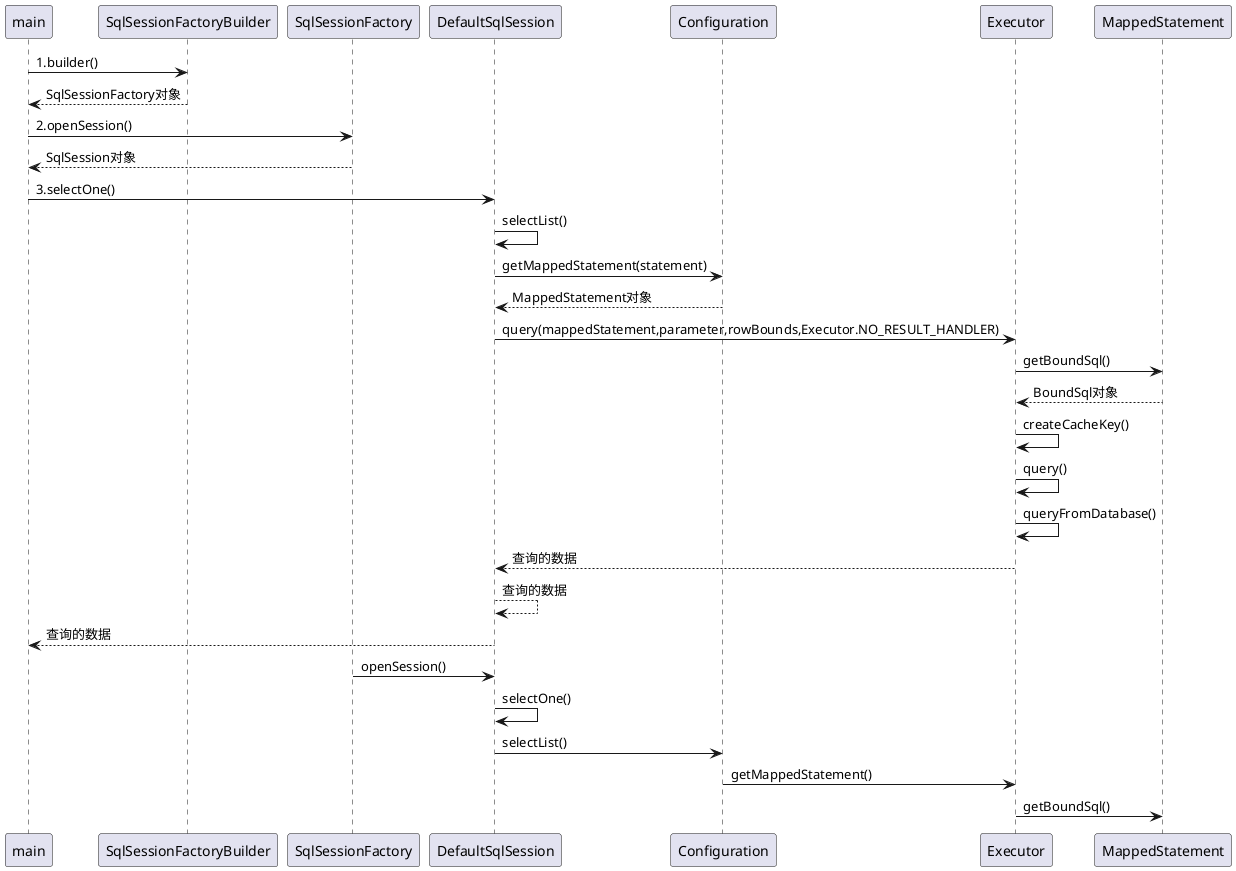 @startuml

participant main
participant SqlSessionFactoryBuilder
participant SqlSessionFactory
participant DefaultSqlSession


main->SqlSessionFactoryBuilder:1.builder()
SqlSessionFactoryBuilder-->main:SqlSessionFactory对象
main->SqlSessionFactory:2.openSession()
SqlSessionFactory-->main:SqlSession对象
main->DefaultSqlSession:3.selectOne()
DefaultSqlSession->DefaultSqlSession:selectList()
DefaultSqlSession->Configuration:getMappedStatement(statement)
Configuration-->DefaultSqlSession:MappedStatement对象

DefaultSqlSession->Executor:query(mappedStatement,parameter,rowBounds,Executor.NO_RESULT_HANDLER)
Executor->MappedStatement:getBoundSql()
MappedStatement-->Executor:BoundSql对象
Executor->Executor:createCacheKey()
Executor->Executor:query()
Executor->Executor:queryFromDatabase()




Executor-->DefaultSqlSession:查询的数据
DefaultSqlSession-->DefaultSqlSession:查询的数据
DefaultSqlSession-->main:查询的数据

SqlSessionFactory->DefaultSqlSession:openSession()
DefaultSqlSession->DefaultSqlSession:selectOne()
DefaultSqlSession->Configuration:selectList()
Configuration->Executor:getMappedStatement()
Executor->MappedStatement:getBoundSql()
@enduml